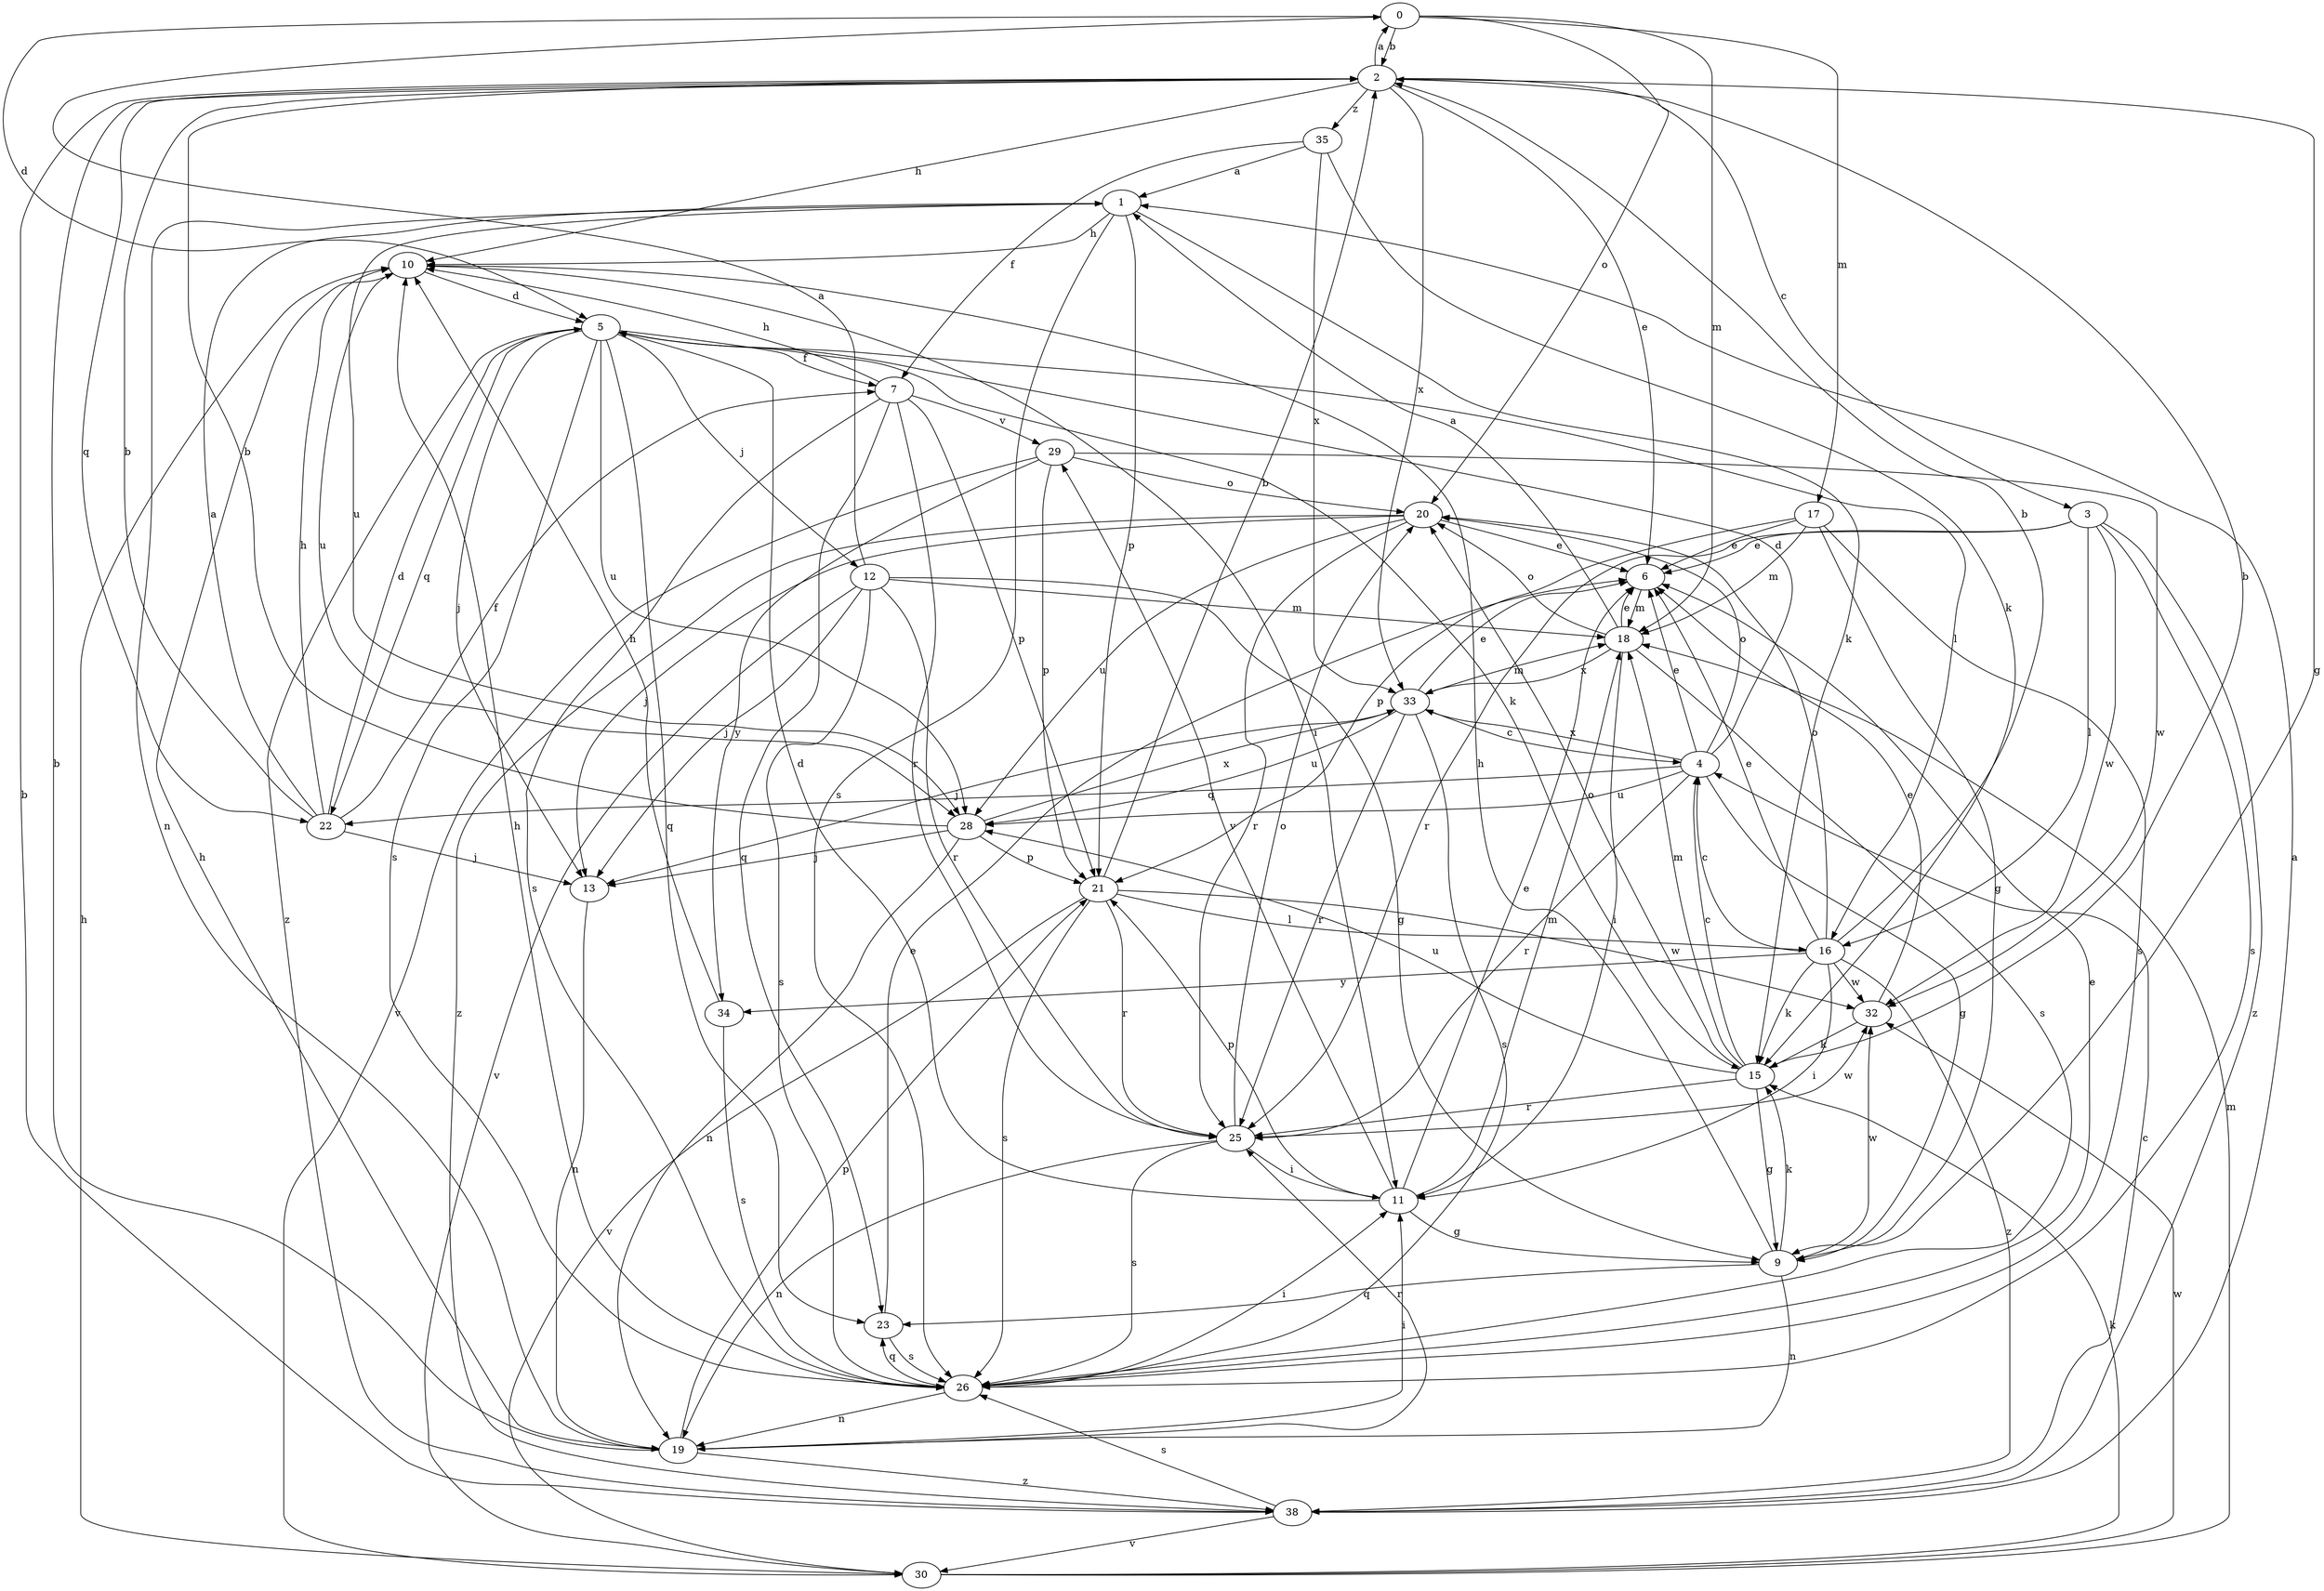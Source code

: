 strict digraph  {
0;
1;
2;
3;
4;
5;
6;
7;
9;
10;
11;
12;
13;
15;
16;
17;
18;
19;
20;
21;
22;
23;
25;
26;
28;
29;
30;
32;
33;
34;
35;
38;
0 -> 2  [label=b];
0 -> 5  [label=d];
0 -> 17  [label=m];
0 -> 18  [label=m];
0 -> 20  [label=o];
1 -> 10  [label=h];
1 -> 15  [label=k];
1 -> 19  [label=n];
1 -> 21  [label=p];
1 -> 26  [label=s];
1 -> 28  [label=u];
2 -> 0  [label=a];
2 -> 3  [label=c];
2 -> 6  [label=e];
2 -> 9  [label=g];
2 -> 10  [label=h];
2 -> 22  [label=q];
2 -> 33  [label=x];
2 -> 35  [label=z];
3 -> 6  [label=e];
3 -> 16  [label=l];
3 -> 25  [label=r];
3 -> 26  [label=s];
3 -> 32  [label=w];
3 -> 38  [label=z];
4 -> 5  [label=d];
4 -> 6  [label=e];
4 -> 9  [label=g];
4 -> 20  [label=o];
4 -> 22  [label=q];
4 -> 25  [label=r];
4 -> 28  [label=u];
4 -> 33  [label=x];
5 -> 7  [label=f];
5 -> 12  [label=j];
5 -> 13  [label=j];
5 -> 15  [label=k];
5 -> 16  [label=l];
5 -> 22  [label=q];
5 -> 23  [label=q];
5 -> 26  [label=s];
5 -> 28  [label=u];
5 -> 38  [label=z];
6 -> 18  [label=m];
7 -> 10  [label=h];
7 -> 21  [label=p];
7 -> 23  [label=q];
7 -> 25  [label=r];
7 -> 26  [label=s];
7 -> 29  [label=v];
9 -> 10  [label=h];
9 -> 15  [label=k];
9 -> 19  [label=n];
9 -> 23  [label=q];
9 -> 32  [label=w];
10 -> 5  [label=d];
10 -> 11  [label=i];
10 -> 28  [label=u];
11 -> 5  [label=d];
11 -> 6  [label=e];
11 -> 9  [label=g];
11 -> 18  [label=m];
11 -> 21  [label=p];
11 -> 29  [label=v];
12 -> 0  [label=a];
12 -> 9  [label=g];
12 -> 13  [label=j];
12 -> 18  [label=m];
12 -> 25  [label=r];
12 -> 26  [label=s];
12 -> 30  [label=v];
13 -> 19  [label=n];
15 -> 2  [label=b];
15 -> 4  [label=c];
15 -> 9  [label=g];
15 -> 18  [label=m];
15 -> 20  [label=o];
15 -> 25  [label=r];
15 -> 28  [label=u];
16 -> 2  [label=b];
16 -> 4  [label=c];
16 -> 6  [label=e];
16 -> 11  [label=i];
16 -> 15  [label=k];
16 -> 20  [label=o];
16 -> 32  [label=w];
16 -> 34  [label=y];
16 -> 38  [label=z];
17 -> 6  [label=e];
17 -> 9  [label=g];
17 -> 18  [label=m];
17 -> 21  [label=p];
17 -> 26  [label=s];
18 -> 1  [label=a];
18 -> 6  [label=e];
18 -> 11  [label=i];
18 -> 20  [label=o];
18 -> 26  [label=s];
18 -> 33  [label=x];
19 -> 2  [label=b];
19 -> 10  [label=h];
19 -> 11  [label=i];
19 -> 21  [label=p];
19 -> 25  [label=r];
19 -> 38  [label=z];
20 -> 6  [label=e];
20 -> 13  [label=j];
20 -> 25  [label=r];
20 -> 28  [label=u];
20 -> 38  [label=z];
21 -> 2  [label=b];
21 -> 16  [label=l];
21 -> 25  [label=r];
21 -> 26  [label=s];
21 -> 30  [label=v];
21 -> 32  [label=w];
22 -> 1  [label=a];
22 -> 2  [label=b];
22 -> 5  [label=d];
22 -> 7  [label=f];
22 -> 10  [label=h];
22 -> 13  [label=j];
23 -> 6  [label=e];
23 -> 26  [label=s];
25 -> 11  [label=i];
25 -> 19  [label=n];
25 -> 20  [label=o];
25 -> 26  [label=s];
25 -> 32  [label=w];
26 -> 6  [label=e];
26 -> 10  [label=h];
26 -> 11  [label=i];
26 -> 19  [label=n];
26 -> 23  [label=q];
28 -> 2  [label=b];
28 -> 13  [label=j];
28 -> 19  [label=n];
28 -> 21  [label=p];
28 -> 33  [label=x];
29 -> 20  [label=o];
29 -> 21  [label=p];
29 -> 30  [label=v];
29 -> 32  [label=w];
29 -> 34  [label=y];
30 -> 10  [label=h];
30 -> 15  [label=k];
30 -> 18  [label=m];
30 -> 32  [label=w];
32 -> 6  [label=e];
32 -> 15  [label=k];
33 -> 4  [label=c];
33 -> 6  [label=e];
33 -> 13  [label=j];
33 -> 18  [label=m];
33 -> 25  [label=r];
33 -> 26  [label=s];
33 -> 28  [label=u];
34 -> 10  [label=h];
34 -> 26  [label=s];
35 -> 1  [label=a];
35 -> 7  [label=f];
35 -> 15  [label=k];
35 -> 33  [label=x];
38 -> 1  [label=a];
38 -> 2  [label=b];
38 -> 4  [label=c];
38 -> 26  [label=s];
38 -> 30  [label=v];
}
